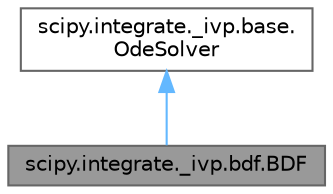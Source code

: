 digraph "scipy.integrate._ivp.bdf.BDF"
{
 // LATEX_PDF_SIZE
  bgcolor="transparent";
  edge [fontname=Helvetica,fontsize=10,labelfontname=Helvetica,labelfontsize=10];
  node [fontname=Helvetica,fontsize=10,shape=box,height=0.2,width=0.4];
  Node1 [id="Node000001",label="scipy.integrate._ivp.bdf.BDF",height=0.2,width=0.4,color="gray40", fillcolor="grey60", style="filled", fontcolor="black",tooltip=" "];
  Node2 -> Node1 [id="edge1_Node000001_Node000002",dir="back",color="steelblue1",style="solid",tooltip=" "];
  Node2 [id="Node000002",label="scipy.integrate._ivp.base.\lOdeSolver",height=0.2,width=0.4,color="gray40", fillcolor="white", style="filled",URL="$d1/d6f/classscipy_1_1integrate_1_1__ivp_1_1base_1_1OdeSolver.html",tooltip=" "];
}

